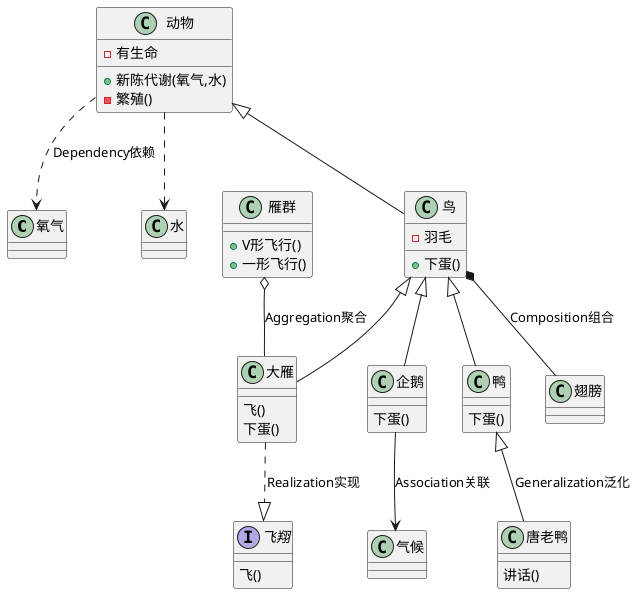 @startuml


class 氧气
class 水

class 动物{
    - 有生命
    + 新陈代谢(氧气,水)
    - 繁殖()

}

动物 ..> 氧气: Dependency依赖
动物 ..> 水

class 鸟{
    - 羽毛
    + 下蛋()
}

动物 <|-- 鸟
鸟   *-- 翅膀:  Composition组合
雁群 o-- 大雁:  Aggregation聚合 
企鹅 --> 气候:  Association关联

class 气候
class 翅膀
class 雁群{
    + V形飞行()
    + 一形飞行()
}
大雁 ..|> 飞翔 : Realization实现

鸟 <|-- 大雁
鸟 <|-- 鸭
鸟 <|-- 企鹅
鸭 <|-- 唐老鸭: Generalization泛化

class 大雁
class 鸭
class 企鹅
class 唐老鸭

大雁    : 飞()
大雁    : 下蛋()
鸭      : 下蛋()
企鹅    : 下蛋()
唐老鸭  : 讲话()

interface 飞翔
飞翔    : 飞()

@enduml